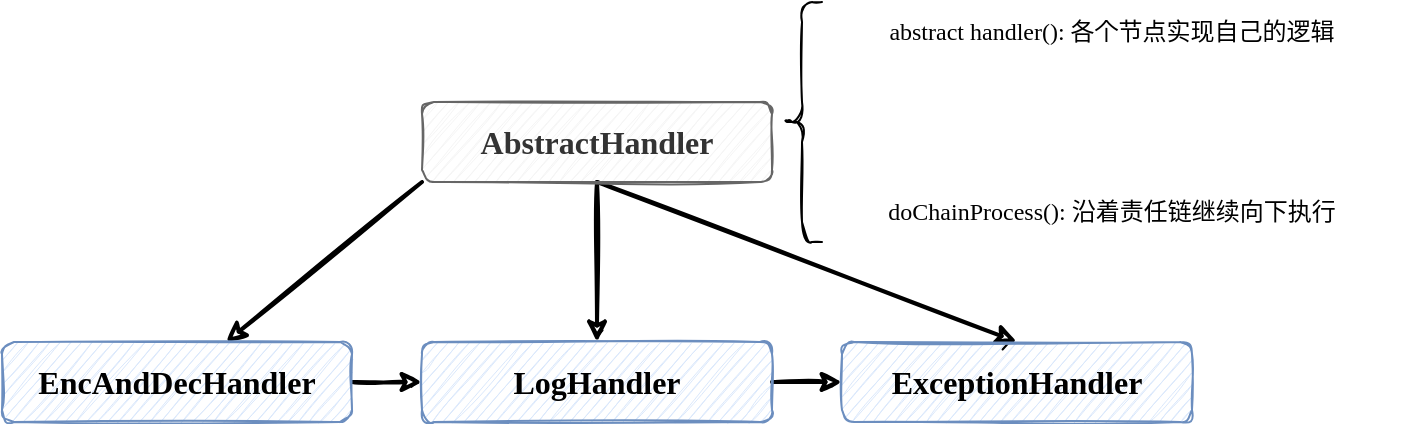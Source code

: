 <mxfile version="20.3.0" type="device"><diagram id="5r-AybqYqvPgYRBz9XB_" name="第 1 页"><mxGraphModel dx="851" dy="608" grid="1" gridSize="10" guides="1" tooltips="1" connect="1" arrows="1" fold="1" page="1" pageScale="1" pageWidth="1169" pageHeight="827" math="0" shadow="0"><root><mxCell id="0"/><mxCell id="1" parent="0"/><mxCell id="4yo1tMU4cYYm51vijppw-5" style="rounded=0;orthogonalLoop=1;jettySize=auto;html=1;exitX=0;exitY=1;exitDx=0;exitDy=0;fontFamily=Comic Sans MS;strokeWidth=2;sketch=1;" edge="1" parent="1" source="4yo1tMU4cYYm51vijppw-1" target="4yo1tMU4cYYm51vijppw-2"><mxGeometry relative="1" as="geometry"/></mxCell><mxCell id="4yo1tMU4cYYm51vijppw-6" style="edgeStyle=none;rounded=0;sketch=1;orthogonalLoop=1;jettySize=auto;html=1;strokeWidth=2;fontFamily=Comic Sans MS;" edge="1" parent="1" source="4yo1tMU4cYYm51vijppw-1" target="4yo1tMU4cYYm51vijppw-4"><mxGeometry relative="1" as="geometry"/></mxCell><mxCell id="4yo1tMU4cYYm51vijppw-7" style="edgeStyle=none;rounded=0;sketch=1;orthogonalLoop=1;jettySize=auto;html=1;entryX=0.5;entryY=0;entryDx=0;entryDy=0;strokeWidth=2;fontFamily=Comic Sans MS;exitX=0.5;exitY=1;exitDx=0;exitDy=0;" edge="1" parent="1" source="4yo1tMU4cYYm51vijppw-1" target="4yo1tMU4cYYm51vijppw-3"><mxGeometry relative="1" as="geometry"><mxPoint x="760" y="150" as="sourcePoint"/></mxGeometry></mxCell><mxCell id="4yo1tMU4cYYm51vijppw-1" value="&lt;font face=&quot;Comic Sans MS&quot; style=&quot;font-size: 16px;&quot;&gt;&lt;b&gt;AbstractHandler&lt;/b&gt;&lt;/font&gt;" style="rounded=1;whiteSpace=wrap;html=1;fillColor=#f5f5f5;strokeColor=#666666;sketch=1;strokeWidth=1;fontSize=13;fontColor=#333333;" vertex="1" parent="1"><mxGeometry x="670" y="100" width="175" height="40" as="geometry"/></mxCell><mxCell id="4yo1tMU4cYYm51vijppw-8" style="edgeStyle=none;rounded=0;sketch=1;orthogonalLoop=1;jettySize=auto;html=1;strokeWidth=2;fontFamily=Comic Sans MS;" edge="1" parent="1" source="4yo1tMU4cYYm51vijppw-2" target="4yo1tMU4cYYm51vijppw-4"><mxGeometry relative="1" as="geometry"/></mxCell><mxCell id="4yo1tMU4cYYm51vijppw-2" value="&lt;font face=&quot;Comic Sans MS&quot; style=&quot;font-size: 16px;&quot;&gt;&lt;b&gt;EncAndDecHandler&lt;/b&gt;&lt;/font&gt;" style="rounded=1;whiteSpace=wrap;html=1;fillColor=#dae8fc;strokeColor=#6c8ebf;sketch=1;strokeWidth=1;fontSize=13;" vertex="1" parent="1"><mxGeometry x="460" y="220" width="175" height="40" as="geometry"/></mxCell><mxCell id="4yo1tMU4cYYm51vijppw-3" value="&lt;font face=&quot;Comic Sans MS&quot; style=&quot;font-size: 16px;&quot;&gt;&lt;b&gt;ExceptionHandler&lt;/b&gt;&lt;/font&gt;" style="rounded=1;whiteSpace=wrap;html=1;fillColor=#dae8fc;strokeColor=#6c8ebf;sketch=1;strokeWidth=1;fontSize=13;" vertex="1" parent="1"><mxGeometry x="880" y="220" width="175" height="40" as="geometry"/></mxCell><mxCell id="4yo1tMU4cYYm51vijppw-9" style="edgeStyle=none;rounded=0;sketch=1;orthogonalLoop=1;jettySize=auto;html=1;strokeWidth=2;fontFamily=Comic Sans MS;" edge="1" parent="1" source="4yo1tMU4cYYm51vijppw-4" target="4yo1tMU4cYYm51vijppw-3"><mxGeometry relative="1" as="geometry"/></mxCell><mxCell id="4yo1tMU4cYYm51vijppw-4" value="&lt;font face=&quot;Comic Sans MS&quot; style=&quot;font-size: 16px;&quot;&gt;&lt;b&gt;LogHandler&lt;/b&gt;&lt;/font&gt;" style="rounded=1;whiteSpace=wrap;html=1;fillColor=#dae8fc;strokeColor=#6c8ebf;sketch=1;strokeWidth=1;fontSize=13;" vertex="1" parent="1"><mxGeometry x="670" y="220" width="175" height="40" as="geometry"/></mxCell><mxCell id="4yo1tMU4cYYm51vijppw-10" value="" style="shape=curlyBracket;whiteSpace=wrap;html=1;rounded=1;labelBackgroundColor=none;strokeColor=default;fontSize=14;fontFamily=Comic Sans MS;sketch=1;" vertex="1" parent="1"><mxGeometry x="850" y="50" width="20" height="120" as="geometry"/></mxCell><mxCell id="4yo1tMU4cYYm51vijppw-11" value="abstract handler(): 各个节点实现自己的逻辑" style="text;html=1;strokeColor=none;fillColor=none;align=center;verticalAlign=middle;whiteSpace=wrap;rounded=0;sketch=1;fontFamily=Comic Sans MS;" vertex="1" parent="1"><mxGeometry x="870" y="50" width="290" height="30" as="geometry"/></mxCell><mxCell id="4yo1tMU4cYYm51vijppw-12" value="doChainProcess(): 沿着责任链继续向下执行" style="text;html=1;strokeColor=none;fillColor=none;align=center;verticalAlign=middle;whiteSpace=wrap;rounded=0;sketch=1;fontFamily=Comic Sans MS;" vertex="1" parent="1"><mxGeometry x="870" y="140" width="290" height="30" as="geometry"/></mxCell></root></mxGraphModel></diagram></mxfile>